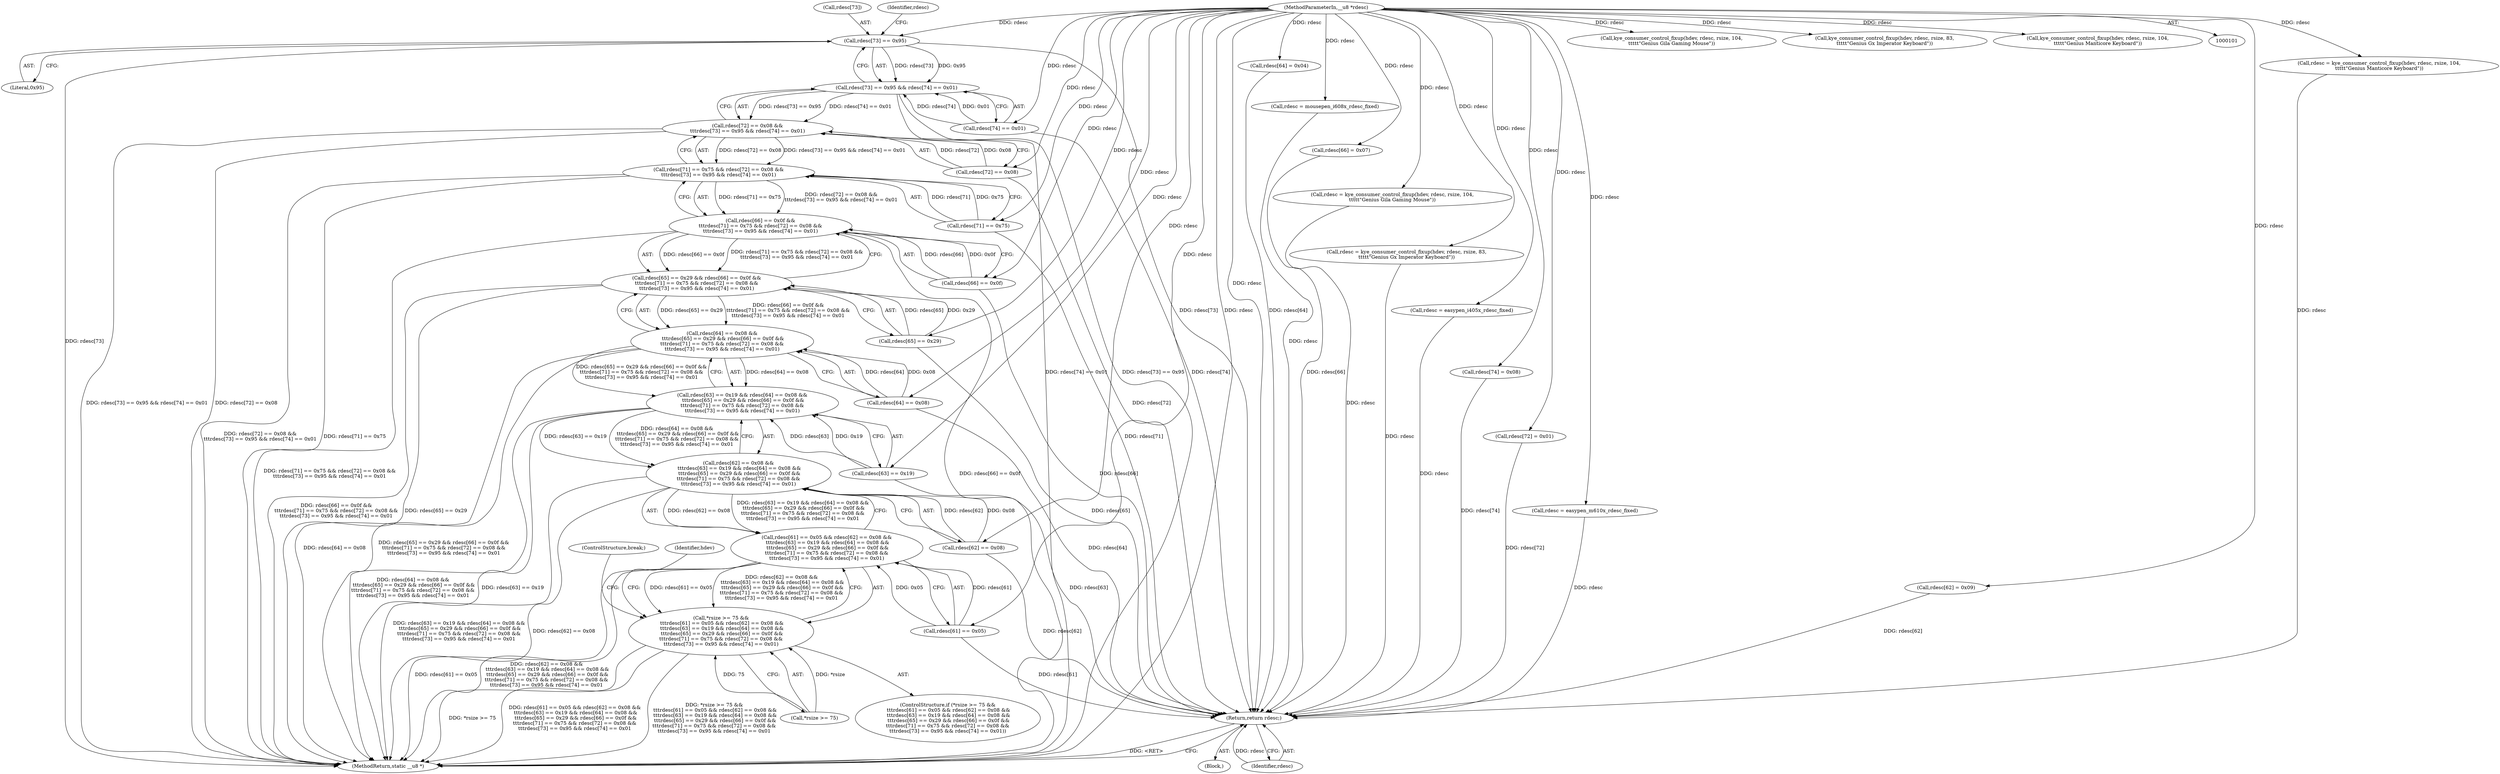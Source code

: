 digraph "0_linux_4ab25786c87eb20857bbb715c3ae34ec8fd6a214_0@pointer" {
"1000167" [label="(Call,rdesc[73] == 0x95)"];
"1000103" [label="(MethodParameterIn,__u8 *rdesc)"];
"1000166" [label="(Call,rdesc[73] == 0x95 && rdesc[74] == 0x01)"];
"1000160" [label="(Call,rdesc[72] == 0x08 &&\n\t\t\trdesc[73] == 0x95 && rdesc[74] == 0x01)"];
"1000154" [label="(Call,rdesc[71] == 0x75 && rdesc[72] == 0x08 &&\n\t\t\trdesc[73] == 0x95 && rdesc[74] == 0x01)"];
"1000148" [label="(Call,rdesc[66] == 0x0f &&\n\t\t\trdesc[71] == 0x75 && rdesc[72] == 0x08 &&\n\t\t\trdesc[73] == 0x95 && rdesc[74] == 0x01)"];
"1000142" [label="(Call,rdesc[65] == 0x29 && rdesc[66] == 0x0f &&\n\t\t\trdesc[71] == 0x75 && rdesc[72] == 0x08 &&\n\t\t\trdesc[73] == 0x95 && rdesc[74] == 0x01)"];
"1000136" [label="(Call,rdesc[64] == 0x08 &&\n \t\t\trdesc[65] == 0x29 && rdesc[66] == 0x0f &&\n\t\t\trdesc[71] == 0x75 && rdesc[72] == 0x08 &&\n\t\t\trdesc[73] == 0x95 && rdesc[74] == 0x01)"];
"1000130" [label="(Call,rdesc[63] == 0x19 && rdesc[64] == 0x08 &&\n \t\t\trdesc[65] == 0x29 && rdesc[66] == 0x0f &&\n\t\t\trdesc[71] == 0x75 && rdesc[72] == 0x08 &&\n\t\t\trdesc[73] == 0x95 && rdesc[74] == 0x01)"];
"1000124" [label="(Call,rdesc[62] == 0x08 &&\n \t\t\trdesc[63] == 0x19 && rdesc[64] == 0x08 &&\n \t\t\trdesc[65] == 0x29 && rdesc[66] == 0x0f &&\n\t\t\trdesc[71] == 0x75 && rdesc[72] == 0x08 &&\n\t\t\trdesc[73] == 0x95 && rdesc[74] == 0x01)"];
"1000118" [label="(Call,rdesc[61] == 0x05 && rdesc[62] == 0x08 &&\n \t\t\trdesc[63] == 0x19 && rdesc[64] == 0x08 &&\n \t\t\trdesc[65] == 0x29 && rdesc[66] == 0x0f &&\n\t\t\trdesc[71] == 0x75 && rdesc[72] == 0x08 &&\n\t\t\trdesc[73] == 0x95 && rdesc[74] == 0x01)"];
"1000113" [label="(Call,*rsize >= 75 &&\n \t\t\trdesc[61] == 0x05 && rdesc[62] == 0x08 &&\n \t\t\trdesc[63] == 0x19 && rdesc[64] == 0x08 &&\n \t\t\trdesc[65] == 0x29 && rdesc[66] == 0x0f &&\n\t\t\trdesc[71] == 0x75 && rdesc[72] == 0x08 &&\n\t\t\trdesc[73] == 0x95 && rdesc[74] == 0x01)"];
"1000285" [label="(Return,return rdesc;)"];
"1000143" [label="(Call,rdesc[65] == 0x29)"];
"1000258" [label="(Call,kye_consumer_control_fixup(hdev, rdesc, rsize, 104,\n\t\t\t\t\t\"Genius Gila Gaming Mouse\"))"];
"1000161" [label="(Call,rdesc[72] == 0x08)"];
"1000124" [label="(Call,rdesc[62] == 0x08 &&\n \t\t\trdesc[63] == 0x19 && rdesc[64] == 0x08 &&\n \t\t\trdesc[65] == 0x29 && rdesc[66] == 0x0f &&\n\t\t\trdesc[71] == 0x75 && rdesc[72] == 0x08 &&\n\t\t\trdesc[73] == 0x95 && rdesc[74] == 0x01)"];
"1000114" [label="(Call,*rsize >= 75)"];
"1000137" [label="(Call,rdesc[64] == 0x08)"];
"1000285" [label="(Return,return rdesc;)"];
"1000168" [label="(Call,rdesc[73])"];
"1000186" [label="(Call,rdesc[64] = 0x04)"];
"1000118" [label="(Call,rdesc[61] == 0x05 && rdesc[62] == 0x08 &&\n \t\t\trdesc[63] == 0x19 && rdesc[64] == 0x08 &&\n \t\t\trdesc[65] == 0x29 && rdesc[66] == 0x0f &&\n\t\t\trdesc[71] == 0x75 && rdesc[72] == 0x08 &&\n\t\t\trdesc[73] == 0x95 && rdesc[74] == 0x01)"];
"1000286" [label="(Identifier,rdesc)"];
"1000125" [label="(Call,rdesc[62] == 0x08)"];
"1000166" [label="(Call,rdesc[73] == 0x95 && rdesc[74] == 0x01)"];
"1000155" [label="(Call,rdesc[71] == 0x75)"];
"1000119" [label="(Call,rdesc[61] == 0x05)"];
"1000174" [label="(Identifier,rdesc)"];
"1000230" [label="(Call,rdesc = mousepen_i608x_rdesc_fixed)"];
"1000191" [label="(Call,rdesc[66] = 0x07)"];
"1000142" [label="(Call,rdesc[65] == 0x29 && rdesc[66] == 0x0f &&\n\t\t\trdesc[71] == 0x75 && rdesc[72] == 0x08 &&\n\t\t\trdesc[73] == 0x95 && rdesc[74] == 0x01)"];
"1000105" [label="(Block,)"];
"1000256" [label="(Call,rdesc = kye_consumer_control_fixup(hdev, rdesc, rsize, 104,\n\t\t\t\t\t\"Genius Gila Gaming Mouse\"))"];
"1000266" [label="(Call,rdesc = kye_consumer_control_fixup(hdev, rdesc, rsize, 83,\n\t\t\t\t\t\"Genius Gx Imperator Keyboard\"))"];
"1000171" [label="(Literal,0x95)"];
"1000214" [label="(Call,rdesc = easypen_i405x_rdesc_fixed)"];
"1000130" [label="(Call,rdesc[63] == 0x19 && rdesc[64] == 0x08 &&\n \t\t\trdesc[65] == 0x29 && rdesc[66] == 0x0f &&\n\t\t\trdesc[71] == 0x75 && rdesc[72] == 0x08 &&\n\t\t\trdesc[73] == 0x95 && rdesc[74] == 0x01)"];
"1000201" [label="(Call,rdesc[74] = 0x08)"];
"1000103" [label="(MethodParameterIn,__u8 *rdesc)"];
"1000112" [label="(ControlStructure,if (*rsize >= 75 &&\n \t\t\trdesc[61] == 0x05 && rdesc[62] == 0x08 &&\n \t\t\trdesc[63] == 0x19 && rdesc[64] == 0x08 &&\n \t\t\trdesc[65] == 0x29 && rdesc[66] == 0x0f &&\n\t\t\trdesc[71] == 0x75 && rdesc[72] == 0x08 &&\n\t\t\trdesc[73] == 0x95 && rdesc[74] == 0x01))"];
"1000206" [label="(ControlStructure,break;)"];
"1000196" [label="(Call,rdesc[72] = 0x01)"];
"1000148" [label="(Call,rdesc[66] == 0x0f &&\n\t\t\trdesc[71] == 0x75 && rdesc[72] == 0x08 &&\n\t\t\trdesc[73] == 0x95 && rdesc[74] == 0x01)"];
"1000149" [label="(Call,rdesc[66] == 0x0f)"];
"1000113" [label="(Call,*rsize >= 75 &&\n \t\t\trdesc[61] == 0x05 && rdesc[62] == 0x08 &&\n \t\t\trdesc[63] == 0x19 && rdesc[64] == 0x08 &&\n \t\t\trdesc[65] == 0x29 && rdesc[66] == 0x0f &&\n\t\t\trdesc[71] == 0x75 && rdesc[72] == 0x08 &&\n\t\t\trdesc[73] == 0x95 && rdesc[74] == 0x01)"];
"1000287" [label="(MethodReturn,static __u8 *)"];
"1000268" [label="(Call,kye_consumer_control_fixup(hdev, rdesc, rsize, 83,\n\t\t\t\t\t\"Genius Gx Imperator Keyboard\"))"];
"1000154" [label="(Call,rdesc[71] == 0x75 && rdesc[72] == 0x08 &&\n\t\t\trdesc[73] == 0x95 && rdesc[74] == 0x01)"];
"1000172" [label="(Call,rdesc[74] == 0x01)"];
"1000278" [label="(Call,kye_consumer_control_fixup(hdev, rdesc, rsize, 104,\n\t\t\t\t\t\"Genius Manticore Keyboard\"))"];
"1000246" [label="(Call,rdesc = easypen_m610x_rdesc_fixed)"];
"1000160" [label="(Call,rdesc[72] == 0x08 &&\n\t\t\trdesc[73] == 0x95 && rdesc[74] == 0x01)"];
"1000179" [label="(Identifier,hdev)"];
"1000181" [label="(Call,rdesc[62] = 0x09)"];
"1000131" [label="(Call,rdesc[63] == 0x19)"];
"1000167" [label="(Call,rdesc[73] == 0x95)"];
"1000276" [label="(Call,rdesc = kye_consumer_control_fixup(hdev, rdesc, rsize, 104,\n\t\t\t\t\t\"Genius Manticore Keyboard\"))"];
"1000136" [label="(Call,rdesc[64] == 0x08 &&\n \t\t\trdesc[65] == 0x29 && rdesc[66] == 0x0f &&\n\t\t\trdesc[71] == 0x75 && rdesc[72] == 0x08 &&\n\t\t\trdesc[73] == 0x95 && rdesc[74] == 0x01)"];
"1000167" -> "1000166"  [label="AST: "];
"1000167" -> "1000171"  [label="CFG: "];
"1000168" -> "1000167"  [label="AST: "];
"1000171" -> "1000167"  [label="AST: "];
"1000174" -> "1000167"  [label="CFG: "];
"1000166" -> "1000167"  [label="CFG: "];
"1000167" -> "1000287"  [label="DDG: rdesc[73]"];
"1000167" -> "1000166"  [label="DDG: rdesc[73]"];
"1000167" -> "1000166"  [label="DDG: 0x95"];
"1000103" -> "1000167"  [label="DDG: rdesc"];
"1000167" -> "1000285"  [label="DDG: rdesc[73]"];
"1000103" -> "1000101"  [label="AST: "];
"1000103" -> "1000287"  [label="DDG: rdesc"];
"1000103" -> "1000119"  [label="DDG: rdesc"];
"1000103" -> "1000125"  [label="DDG: rdesc"];
"1000103" -> "1000131"  [label="DDG: rdesc"];
"1000103" -> "1000137"  [label="DDG: rdesc"];
"1000103" -> "1000143"  [label="DDG: rdesc"];
"1000103" -> "1000149"  [label="DDG: rdesc"];
"1000103" -> "1000155"  [label="DDG: rdesc"];
"1000103" -> "1000161"  [label="DDG: rdesc"];
"1000103" -> "1000172"  [label="DDG: rdesc"];
"1000103" -> "1000181"  [label="DDG: rdesc"];
"1000103" -> "1000186"  [label="DDG: rdesc"];
"1000103" -> "1000191"  [label="DDG: rdesc"];
"1000103" -> "1000196"  [label="DDG: rdesc"];
"1000103" -> "1000201"  [label="DDG: rdesc"];
"1000103" -> "1000214"  [label="DDG: rdesc"];
"1000103" -> "1000230"  [label="DDG: rdesc"];
"1000103" -> "1000246"  [label="DDG: rdesc"];
"1000103" -> "1000256"  [label="DDG: rdesc"];
"1000103" -> "1000258"  [label="DDG: rdesc"];
"1000103" -> "1000266"  [label="DDG: rdesc"];
"1000103" -> "1000268"  [label="DDG: rdesc"];
"1000103" -> "1000276"  [label="DDG: rdesc"];
"1000103" -> "1000278"  [label="DDG: rdesc"];
"1000103" -> "1000285"  [label="DDG: rdesc"];
"1000166" -> "1000160"  [label="AST: "];
"1000166" -> "1000172"  [label="CFG: "];
"1000172" -> "1000166"  [label="AST: "];
"1000160" -> "1000166"  [label="CFG: "];
"1000166" -> "1000287"  [label="DDG: rdesc[74] == 0x01"];
"1000166" -> "1000287"  [label="DDG: rdesc[73] == 0x95"];
"1000166" -> "1000160"  [label="DDG: rdesc[73] == 0x95"];
"1000166" -> "1000160"  [label="DDG: rdesc[74] == 0x01"];
"1000172" -> "1000166"  [label="DDG: rdesc[74]"];
"1000172" -> "1000166"  [label="DDG: 0x01"];
"1000160" -> "1000154"  [label="AST: "];
"1000160" -> "1000161"  [label="CFG: "];
"1000161" -> "1000160"  [label="AST: "];
"1000154" -> "1000160"  [label="CFG: "];
"1000160" -> "1000287"  [label="DDG: rdesc[73] == 0x95 && rdesc[74] == 0x01"];
"1000160" -> "1000287"  [label="DDG: rdesc[72] == 0x08"];
"1000160" -> "1000154"  [label="DDG: rdesc[72] == 0x08"];
"1000160" -> "1000154"  [label="DDG: rdesc[73] == 0x95 && rdesc[74] == 0x01"];
"1000161" -> "1000160"  [label="DDG: rdesc[72]"];
"1000161" -> "1000160"  [label="DDG: 0x08"];
"1000154" -> "1000148"  [label="AST: "];
"1000154" -> "1000155"  [label="CFG: "];
"1000155" -> "1000154"  [label="AST: "];
"1000148" -> "1000154"  [label="CFG: "];
"1000154" -> "1000287"  [label="DDG: rdesc[72] == 0x08 &&\n\t\t\trdesc[73] == 0x95 && rdesc[74] == 0x01"];
"1000154" -> "1000287"  [label="DDG: rdesc[71] == 0x75"];
"1000154" -> "1000148"  [label="DDG: rdesc[71] == 0x75"];
"1000154" -> "1000148"  [label="DDG: rdesc[72] == 0x08 &&\n\t\t\trdesc[73] == 0x95 && rdesc[74] == 0x01"];
"1000155" -> "1000154"  [label="DDG: rdesc[71]"];
"1000155" -> "1000154"  [label="DDG: 0x75"];
"1000148" -> "1000142"  [label="AST: "];
"1000148" -> "1000149"  [label="CFG: "];
"1000149" -> "1000148"  [label="AST: "];
"1000142" -> "1000148"  [label="CFG: "];
"1000148" -> "1000287"  [label="DDG: rdesc[66] == 0x0f"];
"1000148" -> "1000287"  [label="DDG: rdesc[71] == 0x75 && rdesc[72] == 0x08 &&\n\t\t\trdesc[73] == 0x95 && rdesc[74] == 0x01"];
"1000148" -> "1000142"  [label="DDG: rdesc[66] == 0x0f"];
"1000148" -> "1000142"  [label="DDG: rdesc[71] == 0x75 && rdesc[72] == 0x08 &&\n\t\t\trdesc[73] == 0x95 && rdesc[74] == 0x01"];
"1000149" -> "1000148"  [label="DDG: rdesc[66]"];
"1000149" -> "1000148"  [label="DDG: 0x0f"];
"1000142" -> "1000136"  [label="AST: "];
"1000142" -> "1000143"  [label="CFG: "];
"1000143" -> "1000142"  [label="AST: "];
"1000136" -> "1000142"  [label="CFG: "];
"1000142" -> "1000287"  [label="DDG: rdesc[66] == 0x0f &&\n\t\t\trdesc[71] == 0x75 && rdesc[72] == 0x08 &&\n\t\t\trdesc[73] == 0x95 && rdesc[74] == 0x01"];
"1000142" -> "1000287"  [label="DDG: rdesc[65] == 0x29"];
"1000142" -> "1000136"  [label="DDG: rdesc[65] == 0x29"];
"1000142" -> "1000136"  [label="DDG: rdesc[66] == 0x0f &&\n\t\t\trdesc[71] == 0x75 && rdesc[72] == 0x08 &&\n\t\t\trdesc[73] == 0x95 && rdesc[74] == 0x01"];
"1000143" -> "1000142"  [label="DDG: rdesc[65]"];
"1000143" -> "1000142"  [label="DDG: 0x29"];
"1000136" -> "1000130"  [label="AST: "];
"1000136" -> "1000137"  [label="CFG: "];
"1000137" -> "1000136"  [label="AST: "];
"1000130" -> "1000136"  [label="CFG: "];
"1000136" -> "1000287"  [label="DDG: rdesc[65] == 0x29 && rdesc[66] == 0x0f &&\n\t\t\trdesc[71] == 0x75 && rdesc[72] == 0x08 &&\n\t\t\trdesc[73] == 0x95 && rdesc[74] == 0x01"];
"1000136" -> "1000287"  [label="DDG: rdesc[64] == 0x08"];
"1000136" -> "1000130"  [label="DDG: rdesc[64] == 0x08"];
"1000136" -> "1000130"  [label="DDG: rdesc[65] == 0x29 && rdesc[66] == 0x0f &&\n\t\t\trdesc[71] == 0x75 && rdesc[72] == 0x08 &&\n\t\t\trdesc[73] == 0x95 && rdesc[74] == 0x01"];
"1000137" -> "1000136"  [label="DDG: rdesc[64]"];
"1000137" -> "1000136"  [label="DDG: 0x08"];
"1000130" -> "1000124"  [label="AST: "];
"1000130" -> "1000131"  [label="CFG: "];
"1000131" -> "1000130"  [label="AST: "];
"1000124" -> "1000130"  [label="CFG: "];
"1000130" -> "1000287"  [label="DDG: rdesc[64] == 0x08 &&\n \t\t\trdesc[65] == 0x29 && rdesc[66] == 0x0f &&\n\t\t\trdesc[71] == 0x75 && rdesc[72] == 0x08 &&\n\t\t\trdesc[73] == 0x95 && rdesc[74] == 0x01"];
"1000130" -> "1000287"  [label="DDG: rdesc[63] == 0x19"];
"1000130" -> "1000124"  [label="DDG: rdesc[63] == 0x19"];
"1000130" -> "1000124"  [label="DDG: rdesc[64] == 0x08 &&\n \t\t\trdesc[65] == 0x29 && rdesc[66] == 0x0f &&\n\t\t\trdesc[71] == 0x75 && rdesc[72] == 0x08 &&\n\t\t\trdesc[73] == 0x95 && rdesc[74] == 0x01"];
"1000131" -> "1000130"  [label="DDG: rdesc[63]"];
"1000131" -> "1000130"  [label="DDG: 0x19"];
"1000124" -> "1000118"  [label="AST: "];
"1000124" -> "1000125"  [label="CFG: "];
"1000125" -> "1000124"  [label="AST: "];
"1000118" -> "1000124"  [label="CFG: "];
"1000124" -> "1000287"  [label="DDG: rdesc[63] == 0x19 && rdesc[64] == 0x08 &&\n \t\t\trdesc[65] == 0x29 && rdesc[66] == 0x0f &&\n\t\t\trdesc[71] == 0x75 && rdesc[72] == 0x08 &&\n\t\t\trdesc[73] == 0x95 && rdesc[74] == 0x01"];
"1000124" -> "1000287"  [label="DDG: rdesc[62] == 0x08"];
"1000124" -> "1000118"  [label="DDG: rdesc[62] == 0x08"];
"1000124" -> "1000118"  [label="DDG: rdesc[63] == 0x19 && rdesc[64] == 0x08 &&\n \t\t\trdesc[65] == 0x29 && rdesc[66] == 0x0f &&\n\t\t\trdesc[71] == 0x75 && rdesc[72] == 0x08 &&\n\t\t\trdesc[73] == 0x95 && rdesc[74] == 0x01"];
"1000125" -> "1000124"  [label="DDG: rdesc[62]"];
"1000125" -> "1000124"  [label="DDG: 0x08"];
"1000118" -> "1000113"  [label="AST: "];
"1000118" -> "1000119"  [label="CFG: "];
"1000119" -> "1000118"  [label="AST: "];
"1000113" -> "1000118"  [label="CFG: "];
"1000118" -> "1000287"  [label="DDG: rdesc[61] == 0x05"];
"1000118" -> "1000287"  [label="DDG: rdesc[62] == 0x08 &&\n \t\t\trdesc[63] == 0x19 && rdesc[64] == 0x08 &&\n \t\t\trdesc[65] == 0x29 && rdesc[66] == 0x0f &&\n\t\t\trdesc[71] == 0x75 && rdesc[72] == 0x08 &&\n\t\t\trdesc[73] == 0x95 && rdesc[74] == 0x01"];
"1000118" -> "1000113"  [label="DDG: rdesc[61] == 0x05"];
"1000118" -> "1000113"  [label="DDG: rdesc[62] == 0x08 &&\n \t\t\trdesc[63] == 0x19 && rdesc[64] == 0x08 &&\n \t\t\trdesc[65] == 0x29 && rdesc[66] == 0x0f &&\n\t\t\trdesc[71] == 0x75 && rdesc[72] == 0x08 &&\n\t\t\trdesc[73] == 0x95 && rdesc[74] == 0x01"];
"1000119" -> "1000118"  [label="DDG: rdesc[61]"];
"1000119" -> "1000118"  [label="DDG: 0x05"];
"1000113" -> "1000112"  [label="AST: "];
"1000113" -> "1000114"  [label="CFG: "];
"1000114" -> "1000113"  [label="AST: "];
"1000179" -> "1000113"  [label="CFG: "];
"1000206" -> "1000113"  [label="CFG: "];
"1000113" -> "1000287"  [label="DDG: *rsize >= 75"];
"1000113" -> "1000287"  [label="DDG: rdesc[61] == 0x05 && rdesc[62] == 0x08 &&\n \t\t\trdesc[63] == 0x19 && rdesc[64] == 0x08 &&\n \t\t\trdesc[65] == 0x29 && rdesc[66] == 0x0f &&\n\t\t\trdesc[71] == 0x75 && rdesc[72] == 0x08 &&\n\t\t\trdesc[73] == 0x95 && rdesc[74] == 0x01"];
"1000113" -> "1000287"  [label="DDG: *rsize >= 75 &&\n \t\t\trdesc[61] == 0x05 && rdesc[62] == 0x08 &&\n \t\t\trdesc[63] == 0x19 && rdesc[64] == 0x08 &&\n \t\t\trdesc[65] == 0x29 && rdesc[66] == 0x0f &&\n\t\t\trdesc[71] == 0x75 && rdesc[72] == 0x08 &&\n\t\t\trdesc[73] == 0x95 && rdesc[74] == 0x01"];
"1000114" -> "1000113"  [label="DDG: *rsize"];
"1000114" -> "1000113"  [label="DDG: 75"];
"1000285" -> "1000105"  [label="AST: "];
"1000285" -> "1000286"  [label="CFG: "];
"1000286" -> "1000285"  [label="AST: "];
"1000287" -> "1000285"  [label="CFG: "];
"1000285" -> "1000287"  [label="DDG: <RET>"];
"1000286" -> "1000285"  [label="DDG: rdesc"];
"1000181" -> "1000285"  [label="DDG: rdesc[62]"];
"1000186" -> "1000285"  [label="DDG: rdesc[64]"];
"1000131" -> "1000285"  [label="DDG: rdesc[63]"];
"1000230" -> "1000285"  [label="DDG: rdesc"];
"1000196" -> "1000285"  [label="DDG: rdesc[72]"];
"1000276" -> "1000285"  [label="DDG: rdesc"];
"1000161" -> "1000285"  [label="DDG: rdesc[72]"];
"1000191" -> "1000285"  [label="DDG: rdesc[66]"];
"1000246" -> "1000285"  [label="DDG: rdesc"];
"1000201" -> "1000285"  [label="DDG: rdesc[74]"];
"1000125" -> "1000285"  [label="DDG: rdesc[62]"];
"1000143" -> "1000285"  [label="DDG: rdesc[65]"];
"1000266" -> "1000285"  [label="DDG: rdesc"];
"1000119" -> "1000285"  [label="DDG: rdesc[61]"];
"1000172" -> "1000285"  [label="DDG: rdesc[74]"];
"1000214" -> "1000285"  [label="DDG: rdesc"];
"1000149" -> "1000285"  [label="DDG: rdesc[66]"];
"1000256" -> "1000285"  [label="DDG: rdesc"];
"1000155" -> "1000285"  [label="DDG: rdesc[71]"];
"1000137" -> "1000285"  [label="DDG: rdesc[64]"];
}
